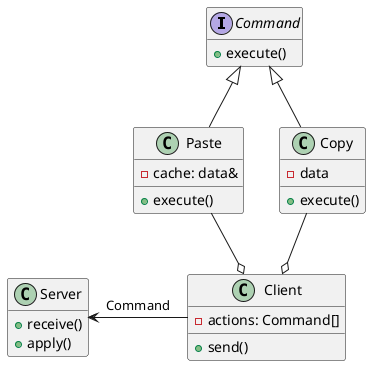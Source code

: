 @startuml
interface Command {
    +execute()
}

class Paste {
    -cache: data&
    +execute()
}

class Copy {
    -data
    +execute()
}

class Client {
    -actions: Command[]
    +send()
}

class Server {
    +receive()
    +apply()
}

Paste -d-o Client
Copy -d-o Client

Client -l-> Server: Command

Copy -u-|> Command
Paste -u-|> Command

hide empty fields
@enduml
